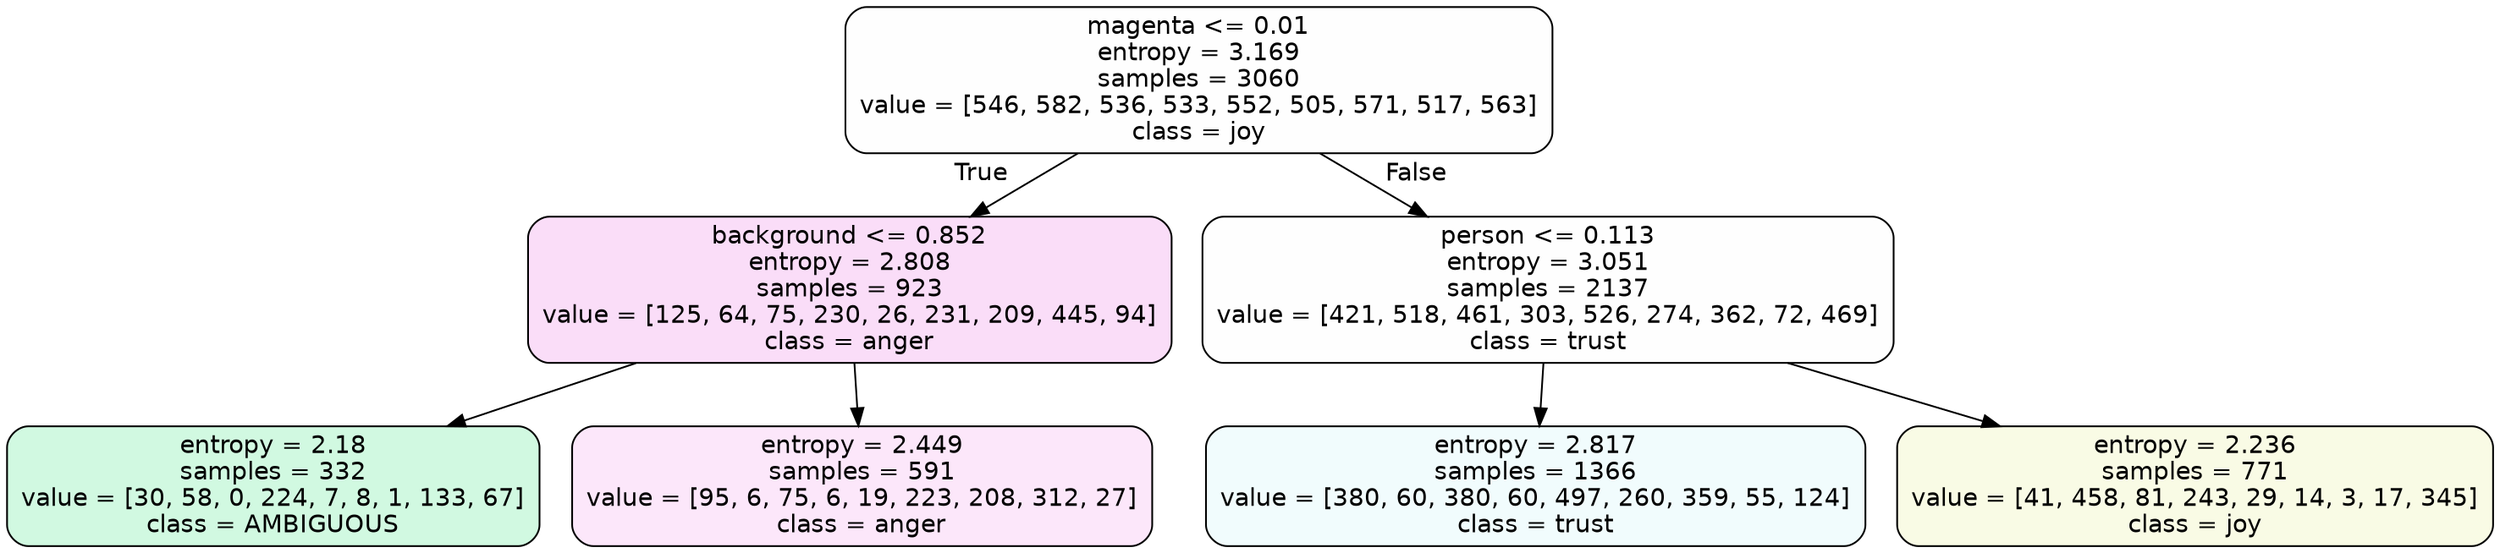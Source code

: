 digraph Tree {
node [shape=box, style="filled, rounded", color="black", fontname=helvetica] ;
edge [fontname=helvetica] ;
0 [label="magenta <= 0.01\nentropy = 3.169\nsamples = 3060\nvalue = [546, 582, 536, 533, 552, 505, 571, 517, 563]\nclass = joy", fillcolor="#d7e53901"] ;
1 [label="background <= 0.852\nentropy = 2.808\nsamples = 923\nvalue = [125, 64, 75, 230, 26, 231, 209, 445, 94]\nclass = anger", fillcolor="#e539d72b"] ;
0 -> 1 [labeldistance=2.5, labelangle=45, headlabel="True"] ;
2 [label="entropy = 2.18\nsamples = 332\nvalue = [30, 58, 0, 224, 7, 8, 1, 133, 67]\nclass = AMBIGUOUS", fillcolor="#39e5813b"] ;
1 -> 2 ;
3 [label="entropy = 2.449\nsamples = 591\nvalue = [95, 6, 75, 6, 19, 223, 208, 312, 27]\nclass = anger", fillcolor="#e539d71e"] ;
1 -> 3 ;
4 [label="person <= 0.113\nentropy = 3.051\nsamples = 2137\nvalue = [421, 518, 461, 303, 526, 274, 362, 72, 469]\nclass = trust", fillcolor="#39d7e501"] ;
0 -> 4 [labeldistance=2.5, labelangle=-45, headlabel="False"] ;
5 [label="entropy = 2.817\nsamples = 1366\nvalue = [380, 60, 380, 60, 497, 260, 359, 55, 124]\nclass = trust", fillcolor="#39d7e511"] ;
4 -> 5 ;
6 [label="entropy = 2.236\nsamples = 771\nvalue = [41, 458, 81, 243, 29, 14, 3, 17, 345]\nclass = joy", fillcolor="#d7e53921"] ;
4 -> 6 ;
}